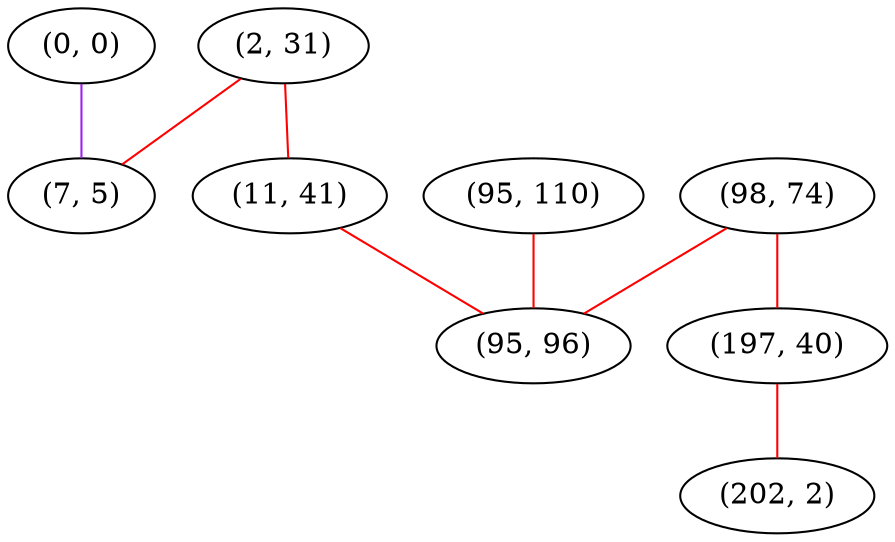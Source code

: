 graph "" {
"(0, 0)";
"(2, 31)";
"(95, 110)";
"(11, 41)";
"(98, 74)";
"(7, 5)";
"(95, 96)";
"(197, 40)";
"(202, 2)";
"(0, 0)" -- "(7, 5)"  [color=purple, key=0, weight=4];
"(2, 31)" -- "(11, 41)"  [color=red, key=0, weight=1];
"(2, 31)" -- "(7, 5)"  [color=red, key=0, weight=1];
"(95, 110)" -- "(95, 96)"  [color=red, key=0, weight=1];
"(11, 41)" -- "(95, 96)"  [color=red, key=0, weight=1];
"(98, 74)" -- "(95, 96)"  [color=red, key=0, weight=1];
"(98, 74)" -- "(197, 40)"  [color=red, key=0, weight=1];
"(197, 40)" -- "(202, 2)"  [color=red, key=0, weight=1];
}
